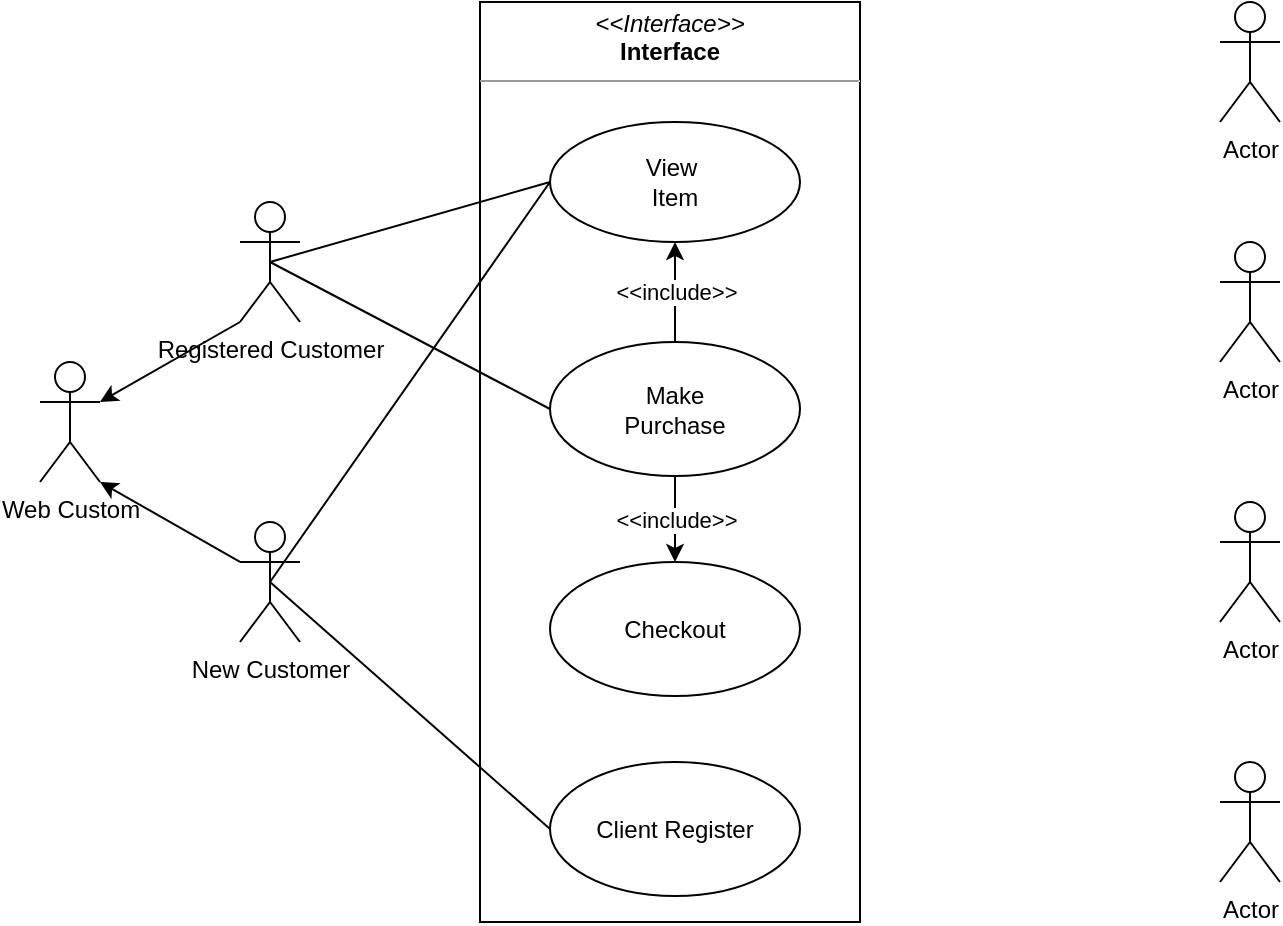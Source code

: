 <mxfile version="21.0.10" type="github">
  <diagram name="Page-1" id="H-gtRUPXgn3fcCMeJszr">
    <mxGraphModel dx="410" dy="842" grid="1" gridSize="10" guides="1" tooltips="1" connect="1" arrows="1" fold="1" page="1" pageScale="1" pageWidth="1169" pageHeight="826" math="0" shadow="0">
      <root>
        <mxCell id="0" />
        <mxCell id="1" parent="0" />
        <mxCell id="jENkMD1y-LvUvGRNs_Vw-1" value="Registered Customer" style="shape=umlActor;verticalLabelPosition=bottom;verticalAlign=top;html=1;outlineConnect=0;" vertex="1" parent="1">
          <mxGeometry x="190" y="370" width="30" height="60" as="geometry" />
        </mxCell>
        <mxCell id="jENkMD1y-LvUvGRNs_Vw-7" value="Web Custom" style="shape=umlActor;verticalLabelPosition=bottom;verticalAlign=top;html=1;outlineConnect=0;fillColor=rgb(255, 255, 255);strokeColor=rgb(0, 0, 0);fontColor=rgb(0, 0, 0);" vertex="1" parent="1">
          <mxGeometry x="90" y="450" width="30" height="60" as="geometry" />
        </mxCell>
        <mxCell id="jENkMD1y-LvUvGRNs_Vw-9" value="New Customer" style="shape=umlActor;verticalLabelPosition=bottom;verticalAlign=top;html=1;outlineConnect=0;" vertex="1" parent="1">
          <mxGeometry x="190" y="530" width="30" height="60" as="geometry" />
        </mxCell>
        <mxCell id="jENkMD1y-LvUvGRNs_Vw-10" value="" style="endArrow=classic;html=1;rounded=0;exitX=0;exitY=0.333;exitDx=0;exitDy=0;exitPerimeter=0;entryX=1;entryY=1;entryDx=0;entryDy=0;entryPerimeter=0;" edge="1" parent="1" source="jENkMD1y-LvUvGRNs_Vw-9" target="jENkMD1y-LvUvGRNs_Vw-7">
          <mxGeometry width="50" height="50" relative="1" as="geometry">
            <mxPoint x="240" y="500" as="sourcePoint" />
            <mxPoint x="120" y="490" as="targetPoint" />
          </mxGeometry>
        </mxCell>
        <mxCell id="jENkMD1y-LvUvGRNs_Vw-11" value="" style="endArrow=classic;html=1;rounded=0;exitX=0;exitY=1;exitDx=0;exitDy=0;exitPerimeter=0;" edge="1" parent="1" source="jENkMD1y-LvUvGRNs_Vw-1">
          <mxGeometry width="50" height="50" relative="1" as="geometry">
            <mxPoint x="230" y="510" as="sourcePoint" />
            <mxPoint x="120" y="470" as="targetPoint" />
          </mxGeometry>
        </mxCell>
        <mxCell id="jENkMD1y-LvUvGRNs_Vw-18" value="&lt;p style=&quot;margin:0px;margin-top:4px;text-align:center;&quot;&gt;&lt;i&gt;&amp;lt;&amp;lt;Interface&amp;gt;&amp;gt;&lt;/i&gt;&lt;br&gt;&lt;b&gt;Interface&lt;/b&gt;&lt;/p&gt;&lt;hr size=&quot;1&quot;&gt;&lt;p style=&quot;margin:0px;margin-left:4px;&quot;&gt;&lt;br&gt;&lt;/p&gt;" style="verticalAlign=top;align=left;overflow=fill;fontSize=12;fontFamily=Helvetica;html=1;whiteSpace=wrap;" vertex="1" parent="1">
          <mxGeometry x="310" y="270" width="190" height="460" as="geometry" />
        </mxCell>
        <mxCell id="jENkMD1y-LvUvGRNs_Vw-19" value="View&amp;nbsp;&lt;br&gt;Item" style="ellipse;whiteSpace=wrap;html=1;" vertex="1" parent="1">
          <mxGeometry x="345" y="330" width="125" height="60" as="geometry" />
        </mxCell>
        <mxCell id="jENkMD1y-LvUvGRNs_Vw-20" value="Make&lt;br&gt;Purchase" style="ellipse;whiteSpace=wrap;html=1;" vertex="1" parent="1">
          <mxGeometry x="345" y="440" width="125" height="67" as="geometry" />
        </mxCell>
        <mxCell id="jENkMD1y-LvUvGRNs_Vw-21" value="Checkout" style="ellipse;whiteSpace=wrap;html=1;" vertex="1" parent="1">
          <mxGeometry x="345" y="550" width="125" height="67" as="geometry" />
        </mxCell>
        <mxCell id="jENkMD1y-LvUvGRNs_Vw-22" value="Client Register" style="ellipse;whiteSpace=wrap;html=1;" vertex="1" parent="1">
          <mxGeometry x="345" y="650" width="125" height="67" as="geometry" />
        </mxCell>
        <mxCell id="jENkMD1y-LvUvGRNs_Vw-27" value="" style="endArrow=none;html=1;rounded=0;entryX=0;entryY=0.5;entryDx=0;entryDy=0;exitX=0.5;exitY=0.5;exitDx=0;exitDy=0;exitPerimeter=0;" edge="1" parent="1" source="jENkMD1y-LvUvGRNs_Vw-9" target="jENkMD1y-LvUvGRNs_Vw-22">
          <mxGeometry width="50" height="50" relative="1" as="geometry">
            <mxPoint x="290" y="610" as="sourcePoint" />
            <mxPoint x="340" y="560" as="targetPoint" />
          </mxGeometry>
        </mxCell>
        <mxCell id="jENkMD1y-LvUvGRNs_Vw-28" value="" style="endArrow=none;html=1;rounded=0;exitX=0.5;exitY=0.5;exitDx=0;exitDy=0;exitPerimeter=0;entryX=0;entryY=0.5;entryDx=0;entryDy=0;" edge="1" parent="1" source="jENkMD1y-LvUvGRNs_Vw-9" target="jENkMD1y-LvUvGRNs_Vw-19">
          <mxGeometry width="50" height="50" relative="1" as="geometry">
            <mxPoint x="290" y="610" as="sourcePoint" />
            <mxPoint x="340" y="560" as="targetPoint" />
          </mxGeometry>
        </mxCell>
        <mxCell id="jENkMD1y-LvUvGRNs_Vw-29" value="" style="endArrow=none;html=1;rounded=0;exitX=0.5;exitY=0.5;exitDx=0;exitDy=0;exitPerimeter=0;entryX=0;entryY=0.5;entryDx=0;entryDy=0;" edge="1" parent="1" source="jENkMD1y-LvUvGRNs_Vw-1" target="jENkMD1y-LvUvGRNs_Vw-19">
          <mxGeometry width="50" height="50" relative="1" as="geometry">
            <mxPoint x="290" y="610" as="sourcePoint" />
            <mxPoint x="340" y="560" as="targetPoint" />
          </mxGeometry>
        </mxCell>
        <mxCell id="jENkMD1y-LvUvGRNs_Vw-30" value="" style="endArrow=none;html=1;rounded=0;exitX=0.5;exitY=0.5;exitDx=0;exitDy=0;exitPerimeter=0;entryX=0;entryY=0.5;entryDx=0;entryDy=0;" edge="1" parent="1" source="jENkMD1y-LvUvGRNs_Vw-1" target="jENkMD1y-LvUvGRNs_Vw-20">
          <mxGeometry width="50" height="50" relative="1" as="geometry">
            <mxPoint x="215" y="410" as="sourcePoint" />
            <mxPoint x="355" y="370" as="targetPoint" />
          </mxGeometry>
        </mxCell>
        <mxCell id="jENkMD1y-LvUvGRNs_Vw-31" value="" style="endArrow=classic;html=1;rounded=0;entryX=0.5;entryY=1;entryDx=0;entryDy=0;exitX=0.5;exitY=0;exitDx=0;exitDy=0;" edge="1" parent="1" source="jENkMD1y-LvUvGRNs_Vw-20" target="jENkMD1y-LvUvGRNs_Vw-19">
          <mxGeometry relative="1" as="geometry">
            <mxPoint x="370" y="570" as="sourcePoint" />
            <mxPoint x="470" y="570" as="targetPoint" />
          </mxGeometry>
        </mxCell>
        <mxCell id="jENkMD1y-LvUvGRNs_Vw-32" value="&amp;lt;&amp;lt;include&amp;gt;&amp;gt;" style="edgeLabel;resizable=0;html=1;align=center;verticalAlign=middle;" connectable="0" vertex="1" parent="jENkMD1y-LvUvGRNs_Vw-31">
          <mxGeometry relative="1" as="geometry" />
        </mxCell>
        <mxCell id="jENkMD1y-LvUvGRNs_Vw-34" value="" style="endArrow=classic;html=1;rounded=0;exitX=0.5;exitY=1;exitDx=0;exitDy=0;entryX=0.5;entryY=0;entryDx=0;entryDy=0;" edge="1" parent="1" source="jENkMD1y-LvUvGRNs_Vw-20" target="jENkMD1y-LvUvGRNs_Vw-21">
          <mxGeometry relative="1" as="geometry">
            <mxPoint x="370" y="570" as="sourcePoint" />
            <mxPoint x="470" y="570" as="targetPoint" />
          </mxGeometry>
        </mxCell>
        <mxCell id="jENkMD1y-LvUvGRNs_Vw-35" value="&amp;lt;&amp;lt;include&amp;gt;&amp;gt;" style="edgeLabel;resizable=0;html=1;align=center;verticalAlign=middle;" connectable="0" vertex="1" parent="jENkMD1y-LvUvGRNs_Vw-34">
          <mxGeometry relative="1" as="geometry" />
        </mxCell>
        <mxCell id="jENkMD1y-LvUvGRNs_Vw-37" value="Actor" style="shape=umlActor;verticalLabelPosition=bottom;verticalAlign=top;html=1;outlineConnect=0;" vertex="1" parent="1">
          <mxGeometry x="680" y="270" width="30" height="60" as="geometry" />
        </mxCell>
        <mxCell id="jENkMD1y-LvUvGRNs_Vw-38" value="Actor" style="shape=umlActor;verticalLabelPosition=bottom;verticalAlign=top;html=1;outlineConnect=0;" vertex="1" parent="1">
          <mxGeometry x="680" y="520" width="30" height="60" as="geometry" />
        </mxCell>
        <mxCell id="jENkMD1y-LvUvGRNs_Vw-39" value="Actor" style="shape=umlActor;verticalLabelPosition=bottom;verticalAlign=top;html=1;outlineConnect=0;" vertex="1" parent="1">
          <mxGeometry x="680" y="390" width="30" height="60" as="geometry" />
        </mxCell>
        <mxCell id="jENkMD1y-LvUvGRNs_Vw-41" value="Actor" style="shape=umlActor;verticalLabelPosition=bottom;verticalAlign=top;html=1;outlineConnect=0;" vertex="1" parent="1">
          <mxGeometry x="680" y="650" width="30" height="60" as="geometry" />
        </mxCell>
      </root>
    </mxGraphModel>
  </diagram>
</mxfile>
